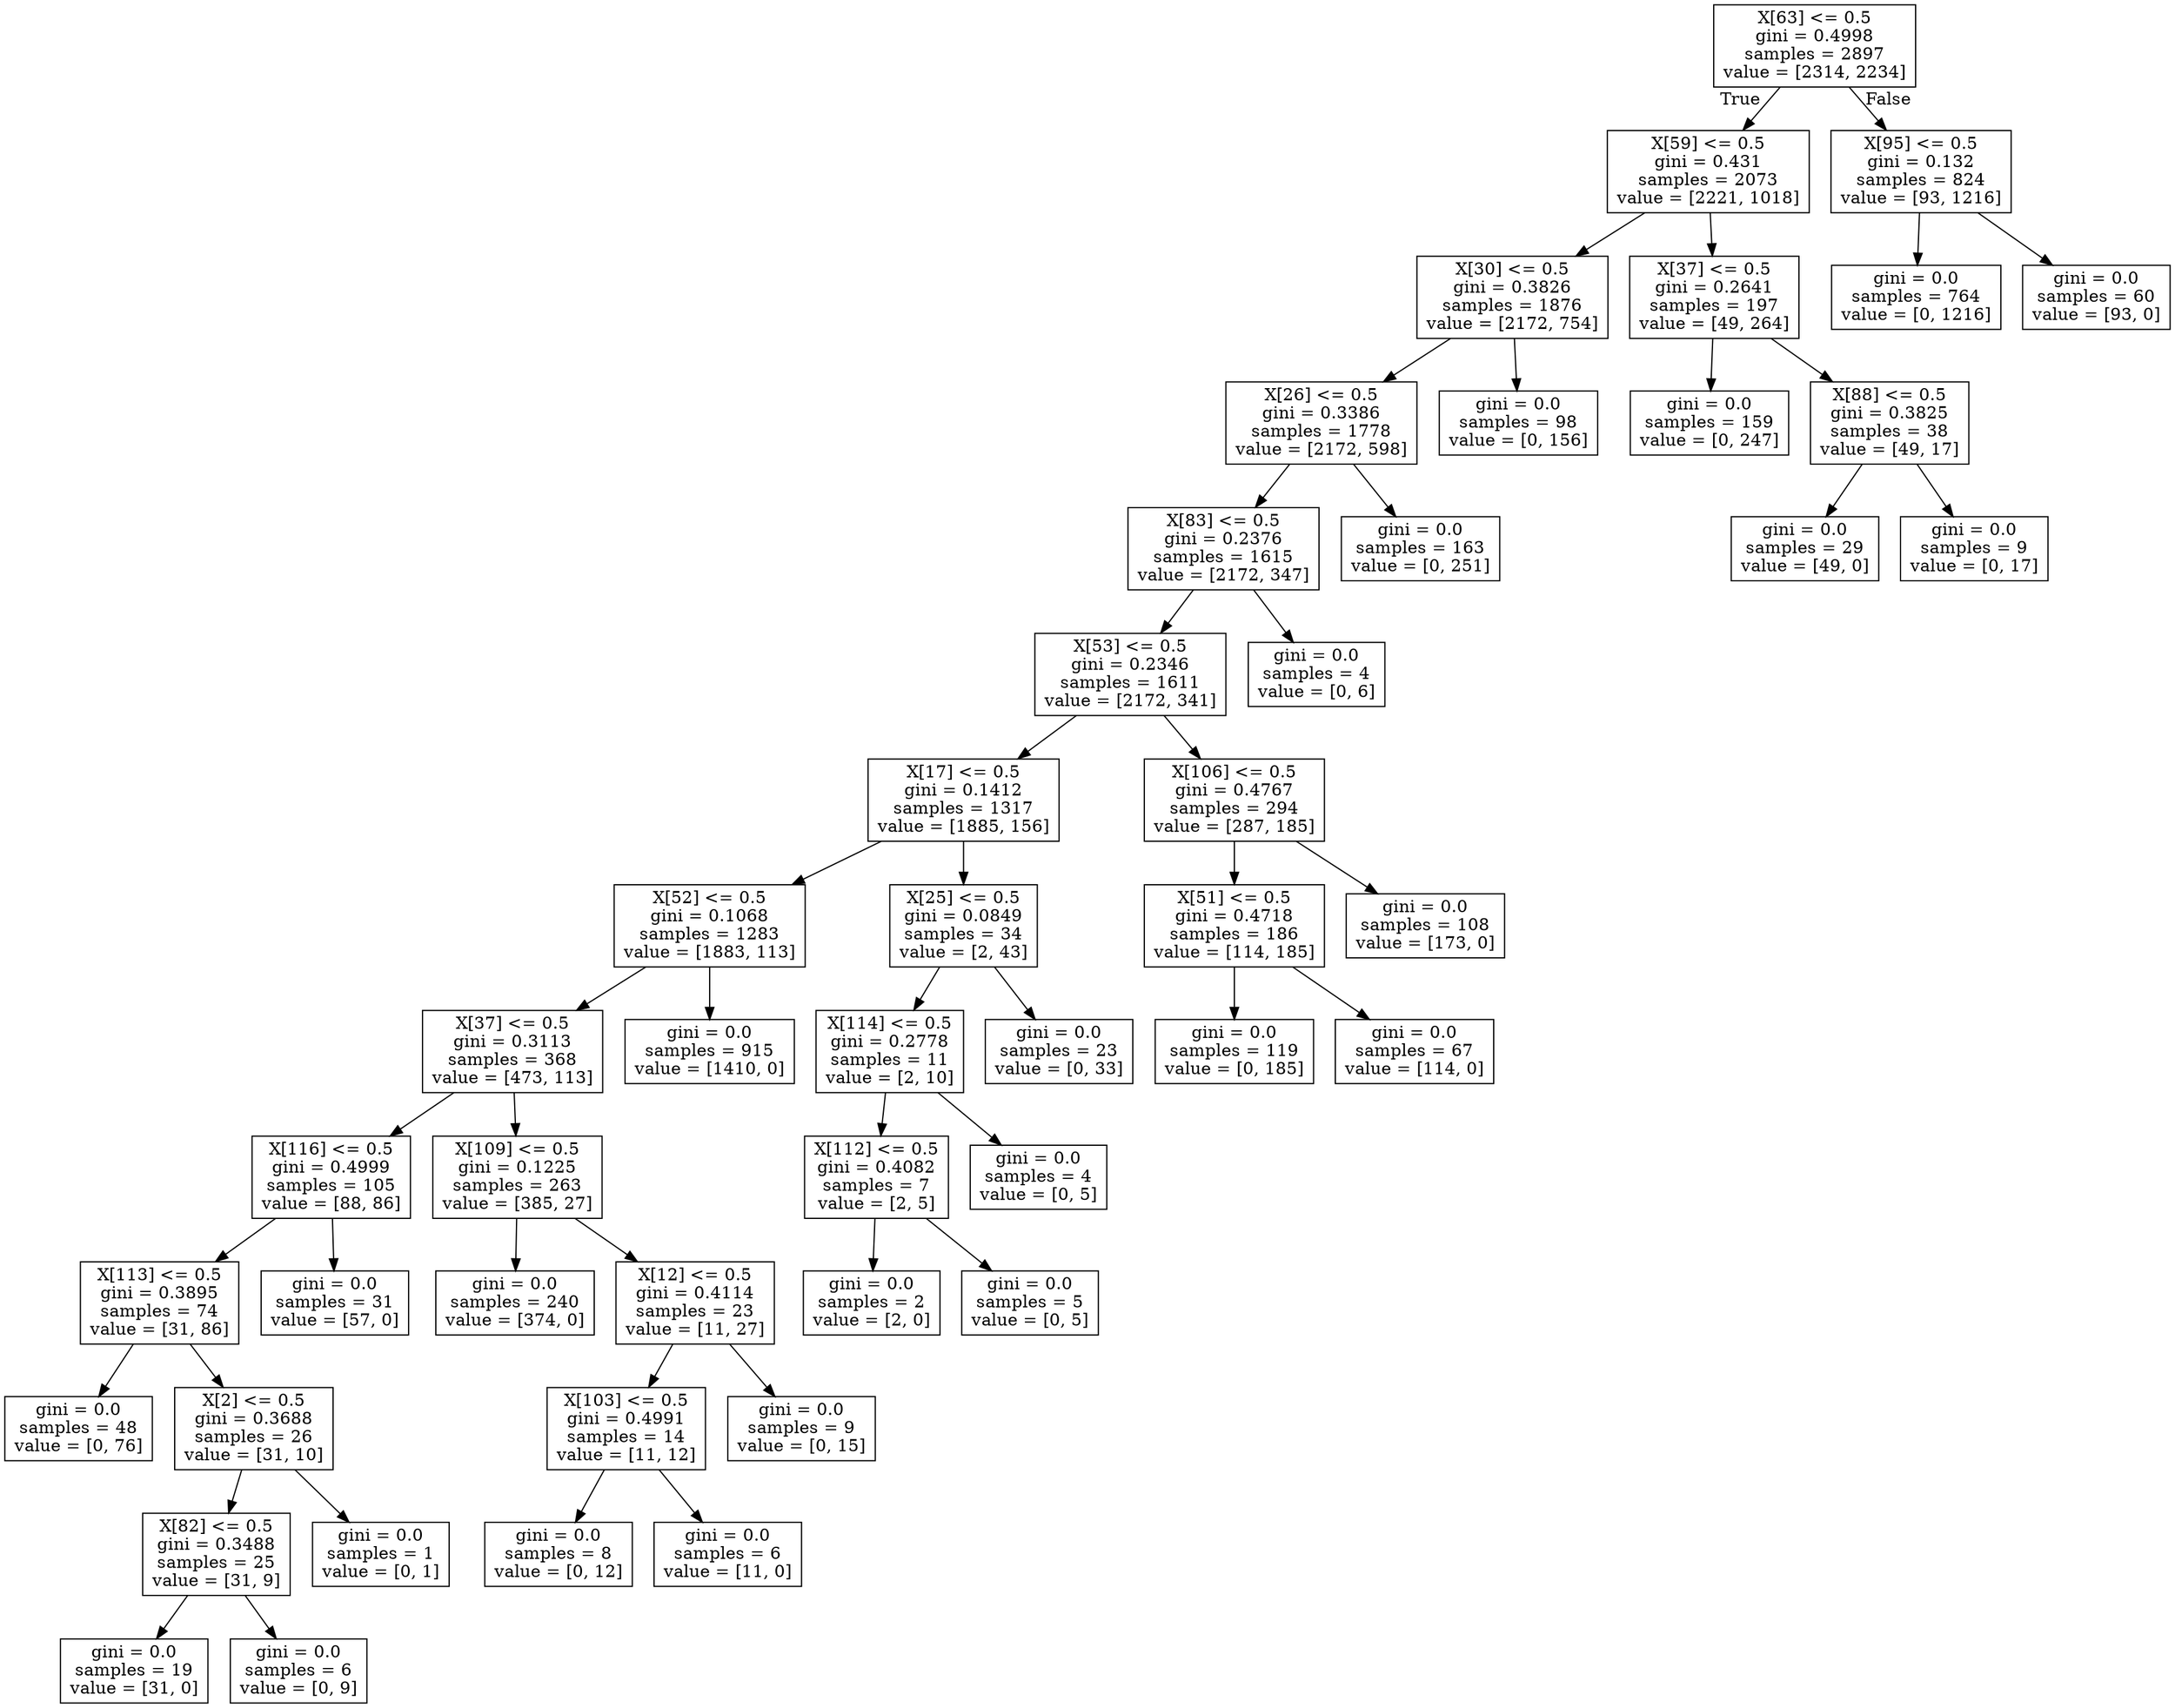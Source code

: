 digraph Tree {
node [shape=box] ;
0 [label="X[63] <= 0.5\ngini = 0.4998\nsamples = 2897\nvalue = [2314, 2234]"] ;
1 [label="X[59] <= 0.5\ngini = 0.431\nsamples = 2073\nvalue = [2221, 1018]"] ;
0 -> 1 [labeldistance=2.5, labelangle=45, headlabel="True"] ;
2 [label="X[30] <= 0.5\ngini = 0.3826\nsamples = 1876\nvalue = [2172, 754]"] ;
1 -> 2 ;
3 [label="X[26] <= 0.5\ngini = 0.3386\nsamples = 1778\nvalue = [2172, 598]"] ;
2 -> 3 ;
4 [label="X[83] <= 0.5\ngini = 0.2376\nsamples = 1615\nvalue = [2172, 347]"] ;
3 -> 4 ;
5 [label="X[53] <= 0.5\ngini = 0.2346\nsamples = 1611\nvalue = [2172, 341]"] ;
4 -> 5 ;
6 [label="X[17] <= 0.5\ngini = 0.1412\nsamples = 1317\nvalue = [1885, 156]"] ;
5 -> 6 ;
7 [label="X[52] <= 0.5\ngini = 0.1068\nsamples = 1283\nvalue = [1883, 113]"] ;
6 -> 7 ;
8 [label="X[37] <= 0.5\ngini = 0.3113\nsamples = 368\nvalue = [473, 113]"] ;
7 -> 8 ;
9 [label="X[116] <= 0.5\ngini = 0.4999\nsamples = 105\nvalue = [88, 86]"] ;
8 -> 9 ;
10 [label="X[113] <= 0.5\ngini = 0.3895\nsamples = 74\nvalue = [31, 86]"] ;
9 -> 10 ;
11 [label="gini = 0.0\nsamples = 48\nvalue = [0, 76]"] ;
10 -> 11 ;
12 [label="X[2] <= 0.5\ngini = 0.3688\nsamples = 26\nvalue = [31, 10]"] ;
10 -> 12 ;
13 [label="X[82] <= 0.5\ngini = 0.3488\nsamples = 25\nvalue = [31, 9]"] ;
12 -> 13 ;
14 [label="gini = 0.0\nsamples = 19\nvalue = [31, 0]"] ;
13 -> 14 ;
15 [label="gini = 0.0\nsamples = 6\nvalue = [0, 9]"] ;
13 -> 15 ;
16 [label="gini = 0.0\nsamples = 1\nvalue = [0, 1]"] ;
12 -> 16 ;
17 [label="gini = 0.0\nsamples = 31\nvalue = [57, 0]"] ;
9 -> 17 ;
18 [label="X[109] <= 0.5\ngini = 0.1225\nsamples = 263\nvalue = [385, 27]"] ;
8 -> 18 ;
19 [label="gini = 0.0\nsamples = 240\nvalue = [374, 0]"] ;
18 -> 19 ;
20 [label="X[12] <= 0.5\ngini = 0.4114\nsamples = 23\nvalue = [11, 27]"] ;
18 -> 20 ;
21 [label="X[103] <= 0.5\ngini = 0.4991\nsamples = 14\nvalue = [11, 12]"] ;
20 -> 21 ;
22 [label="gini = 0.0\nsamples = 8\nvalue = [0, 12]"] ;
21 -> 22 ;
23 [label="gini = 0.0\nsamples = 6\nvalue = [11, 0]"] ;
21 -> 23 ;
24 [label="gini = 0.0\nsamples = 9\nvalue = [0, 15]"] ;
20 -> 24 ;
25 [label="gini = 0.0\nsamples = 915\nvalue = [1410, 0]"] ;
7 -> 25 ;
26 [label="X[25] <= 0.5\ngini = 0.0849\nsamples = 34\nvalue = [2, 43]"] ;
6 -> 26 ;
27 [label="X[114] <= 0.5\ngini = 0.2778\nsamples = 11\nvalue = [2, 10]"] ;
26 -> 27 ;
28 [label="X[112] <= 0.5\ngini = 0.4082\nsamples = 7\nvalue = [2, 5]"] ;
27 -> 28 ;
29 [label="gini = 0.0\nsamples = 2\nvalue = [2, 0]"] ;
28 -> 29 ;
30 [label="gini = 0.0\nsamples = 5\nvalue = [0, 5]"] ;
28 -> 30 ;
31 [label="gini = 0.0\nsamples = 4\nvalue = [0, 5]"] ;
27 -> 31 ;
32 [label="gini = 0.0\nsamples = 23\nvalue = [0, 33]"] ;
26 -> 32 ;
33 [label="X[106] <= 0.5\ngini = 0.4767\nsamples = 294\nvalue = [287, 185]"] ;
5 -> 33 ;
34 [label="X[51] <= 0.5\ngini = 0.4718\nsamples = 186\nvalue = [114, 185]"] ;
33 -> 34 ;
35 [label="gini = 0.0\nsamples = 119\nvalue = [0, 185]"] ;
34 -> 35 ;
36 [label="gini = 0.0\nsamples = 67\nvalue = [114, 0]"] ;
34 -> 36 ;
37 [label="gini = 0.0\nsamples = 108\nvalue = [173, 0]"] ;
33 -> 37 ;
38 [label="gini = 0.0\nsamples = 4\nvalue = [0, 6]"] ;
4 -> 38 ;
39 [label="gini = 0.0\nsamples = 163\nvalue = [0, 251]"] ;
3 -> 39 ;
40 [label="gini = 0.0\nsamples = 98\nvalue = [0, 156]"] ;
2 -> 40 ;
41 [label="X[37] <= 0.5\ngini = 0.2641\nsamples = 197\nvalue = [49, 264]"] ;
1 -> 41 ;
42 [label="gini = 0.0\nsamples = 159\nvalue = [0, 247]"] ;
41 -> 42 ;
43 [label="X[88] <= 0.5\ngini = 0.3825\nsamples = 38\nvalue = [49, 17]"] ;
41 -> 43 ;
44 [label="gini = 0.0\nsamples = 29\nvalue = [49, 0]"] ;
43 -> 44 ;
45 [label="gini = 0.0\nsamples = 9\nvalue = [0, 17]"] ;
43 -> 45 ;
46 [label="X[95] <= 0.5\ngini = 0.132\nsamples = 824\nvalue = [93, 1216]"] ;
0 -> 46 [labeldistance=2.5, labelangle=-45, headlabel="False"] ;
47 [label="gini = 0.0\nsamples = 764\nvalue = [0, 1216]"] ;
46 -> 47 ;
48 [label="gini = 0.0\nsamples = 60\nvalue = [93, 0]"] ;
46 -> 48 ;
}